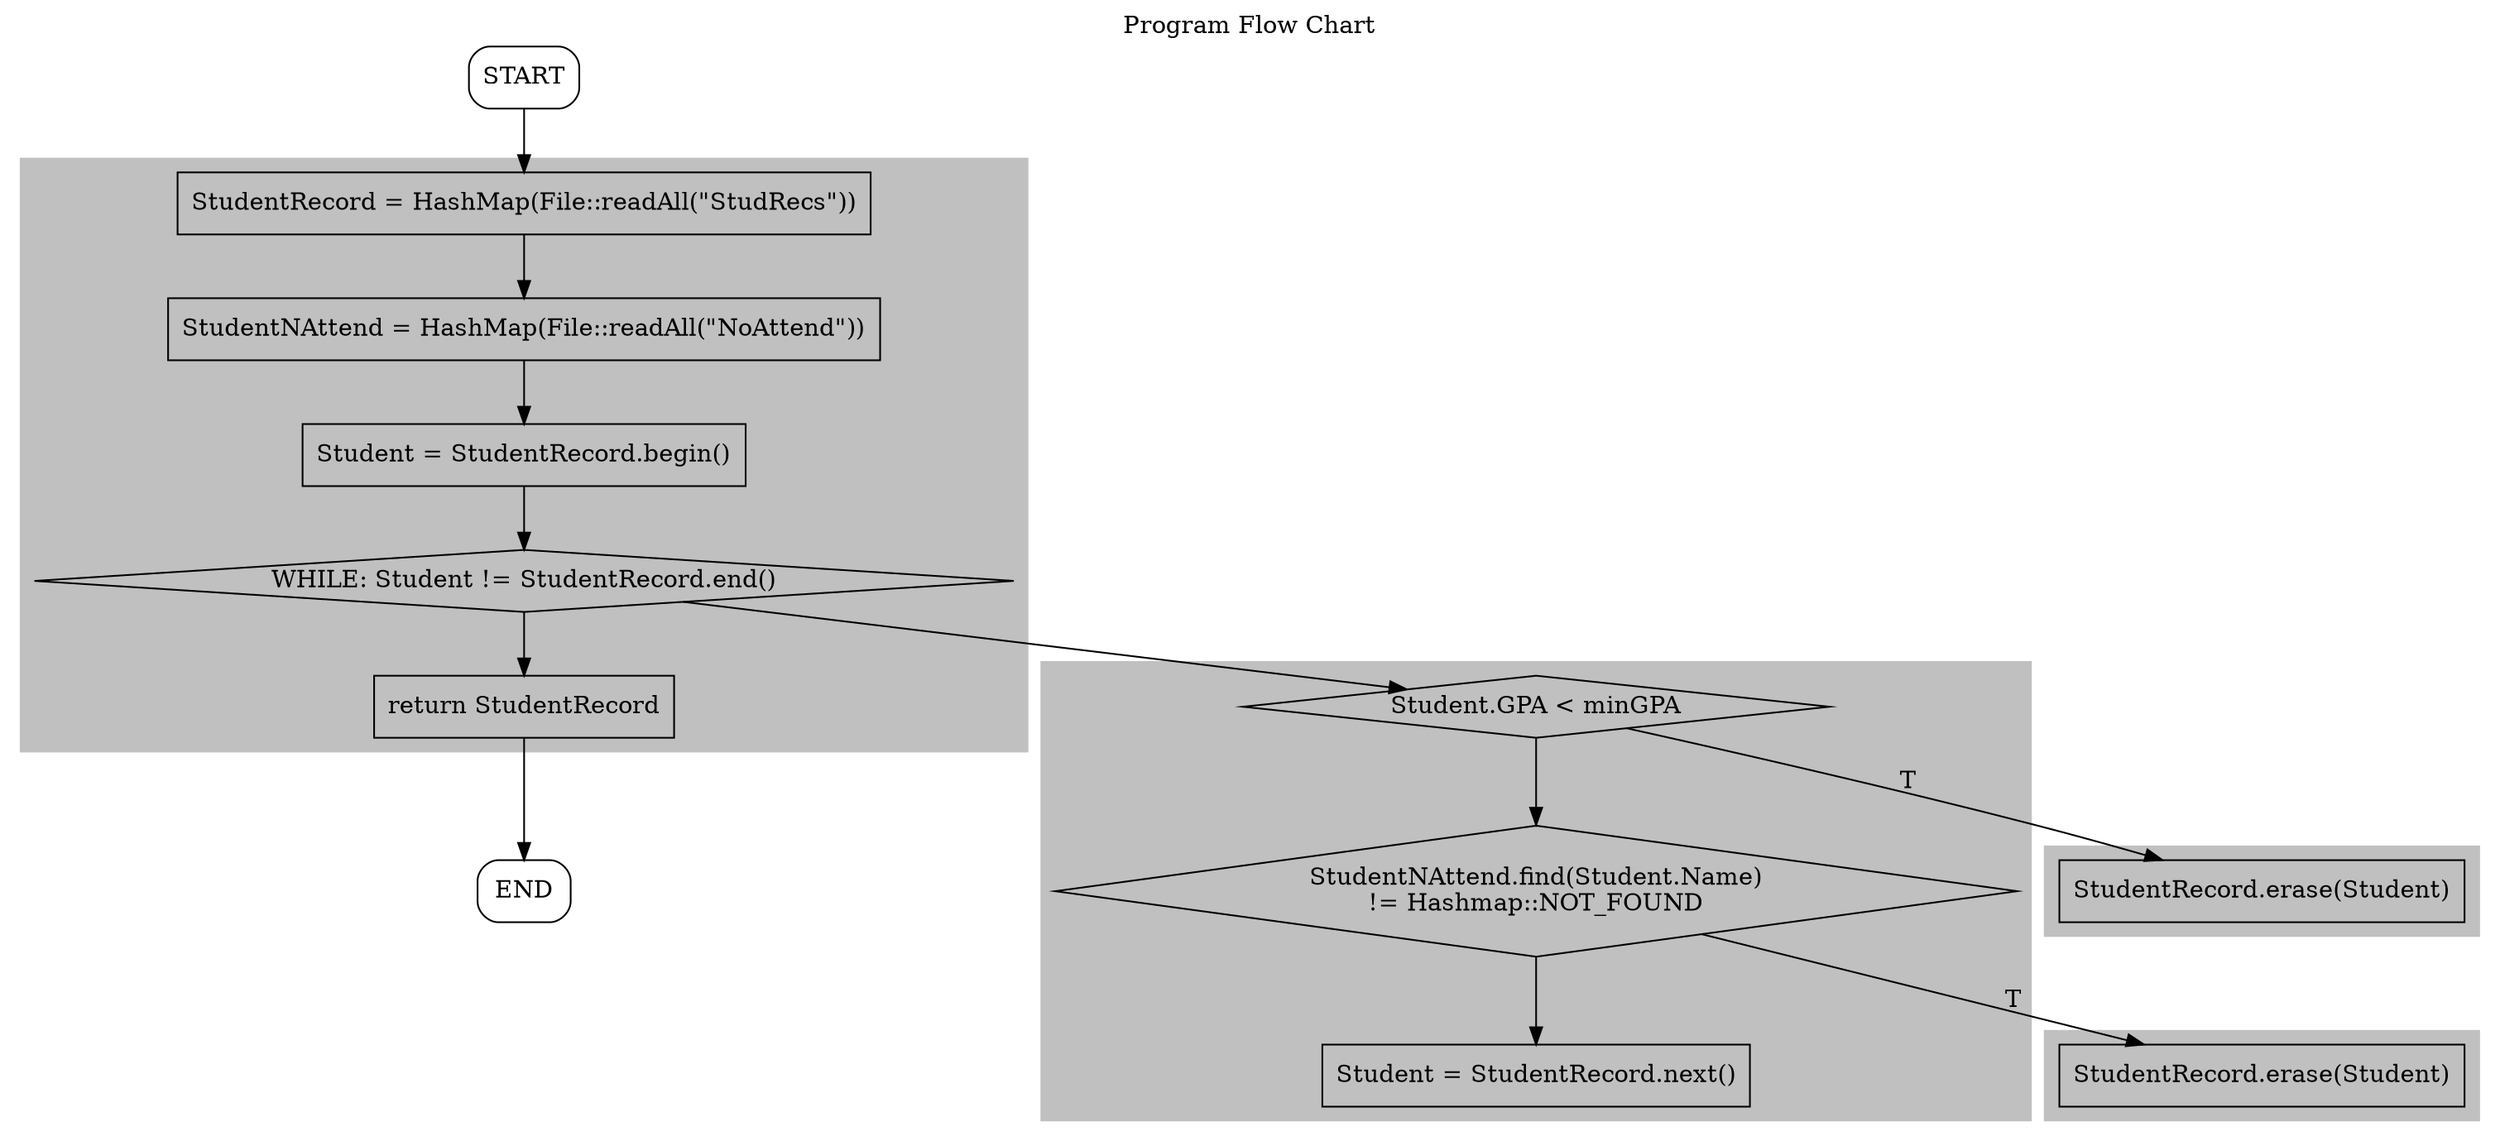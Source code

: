 digraph G {
	labelloc="t";
	label="Program Flow Chart";

	start[label="START" shape="box" style="rounded"];
	end[label="END" shape="box" style="rounded"];

	subgraph cluster_0 {
		color=grey;
		style=filled;
		label="";

		assign_StudRecs[label="StudentRecord = HashMap(File::readAll(\"StudRecs\"))" shape="box"];
		assign_NoAttend[label="StudentNAttend = HashMap(File::readAll(\"NoAttend\"))" shape="box"];
		assign_Student[label="Student = StudentRecord.begin()" shape="box"];
		cond_traversal[label="WHILE: Student != StudentRecord.end()" shape="diamond"];
		return_Record[label="return StudentRecord" shape="box"];
	}//subgraph


	subgraph cluster_1 {
		color=grey;
		style=filled;
		label="";

		cond_minGPA[label="Student.GPA < minGPA" shape="diamond"];
		cond_NAttend[label="StudentNAttend.find(Student.Name)\n!= Hashmap::NOT_FOUND" shape="diamond"];
		assign_Student2[label="Student = StudentRecord.next()" shape="box"];
	}//subgraph

	subgraph cluster_2_0 {
		color=grey;
		style=filled;
		label="";

		erase_Student[label="StudentRecord.erase(Student)" shape="box"];
	}//subgraph

	subgraph cluster_2_1 {
		color=grey;
		style=filled;
		label="";

		erase_Student2[label="StudentRecord.erase(Student)" shape="box"];
	}//subgraph

	assign_StudRecs->assign_NoAttend;
	assign_NoAttend->assign_Student;
	assign_Student->cond_traversal;
	cond_traversal->return_Record;
	cond_traversal->cond_minGPA;
	cond_minGPA->erase_Student[label="T"];
	cond_minGPA->cond_NAttend;
	cond_NAttend->erase_Student2[label="T"];
	cond_NAttend->assign_Student2;

	start->assign_StudRecs;
	return_Record->end;
}//graph

